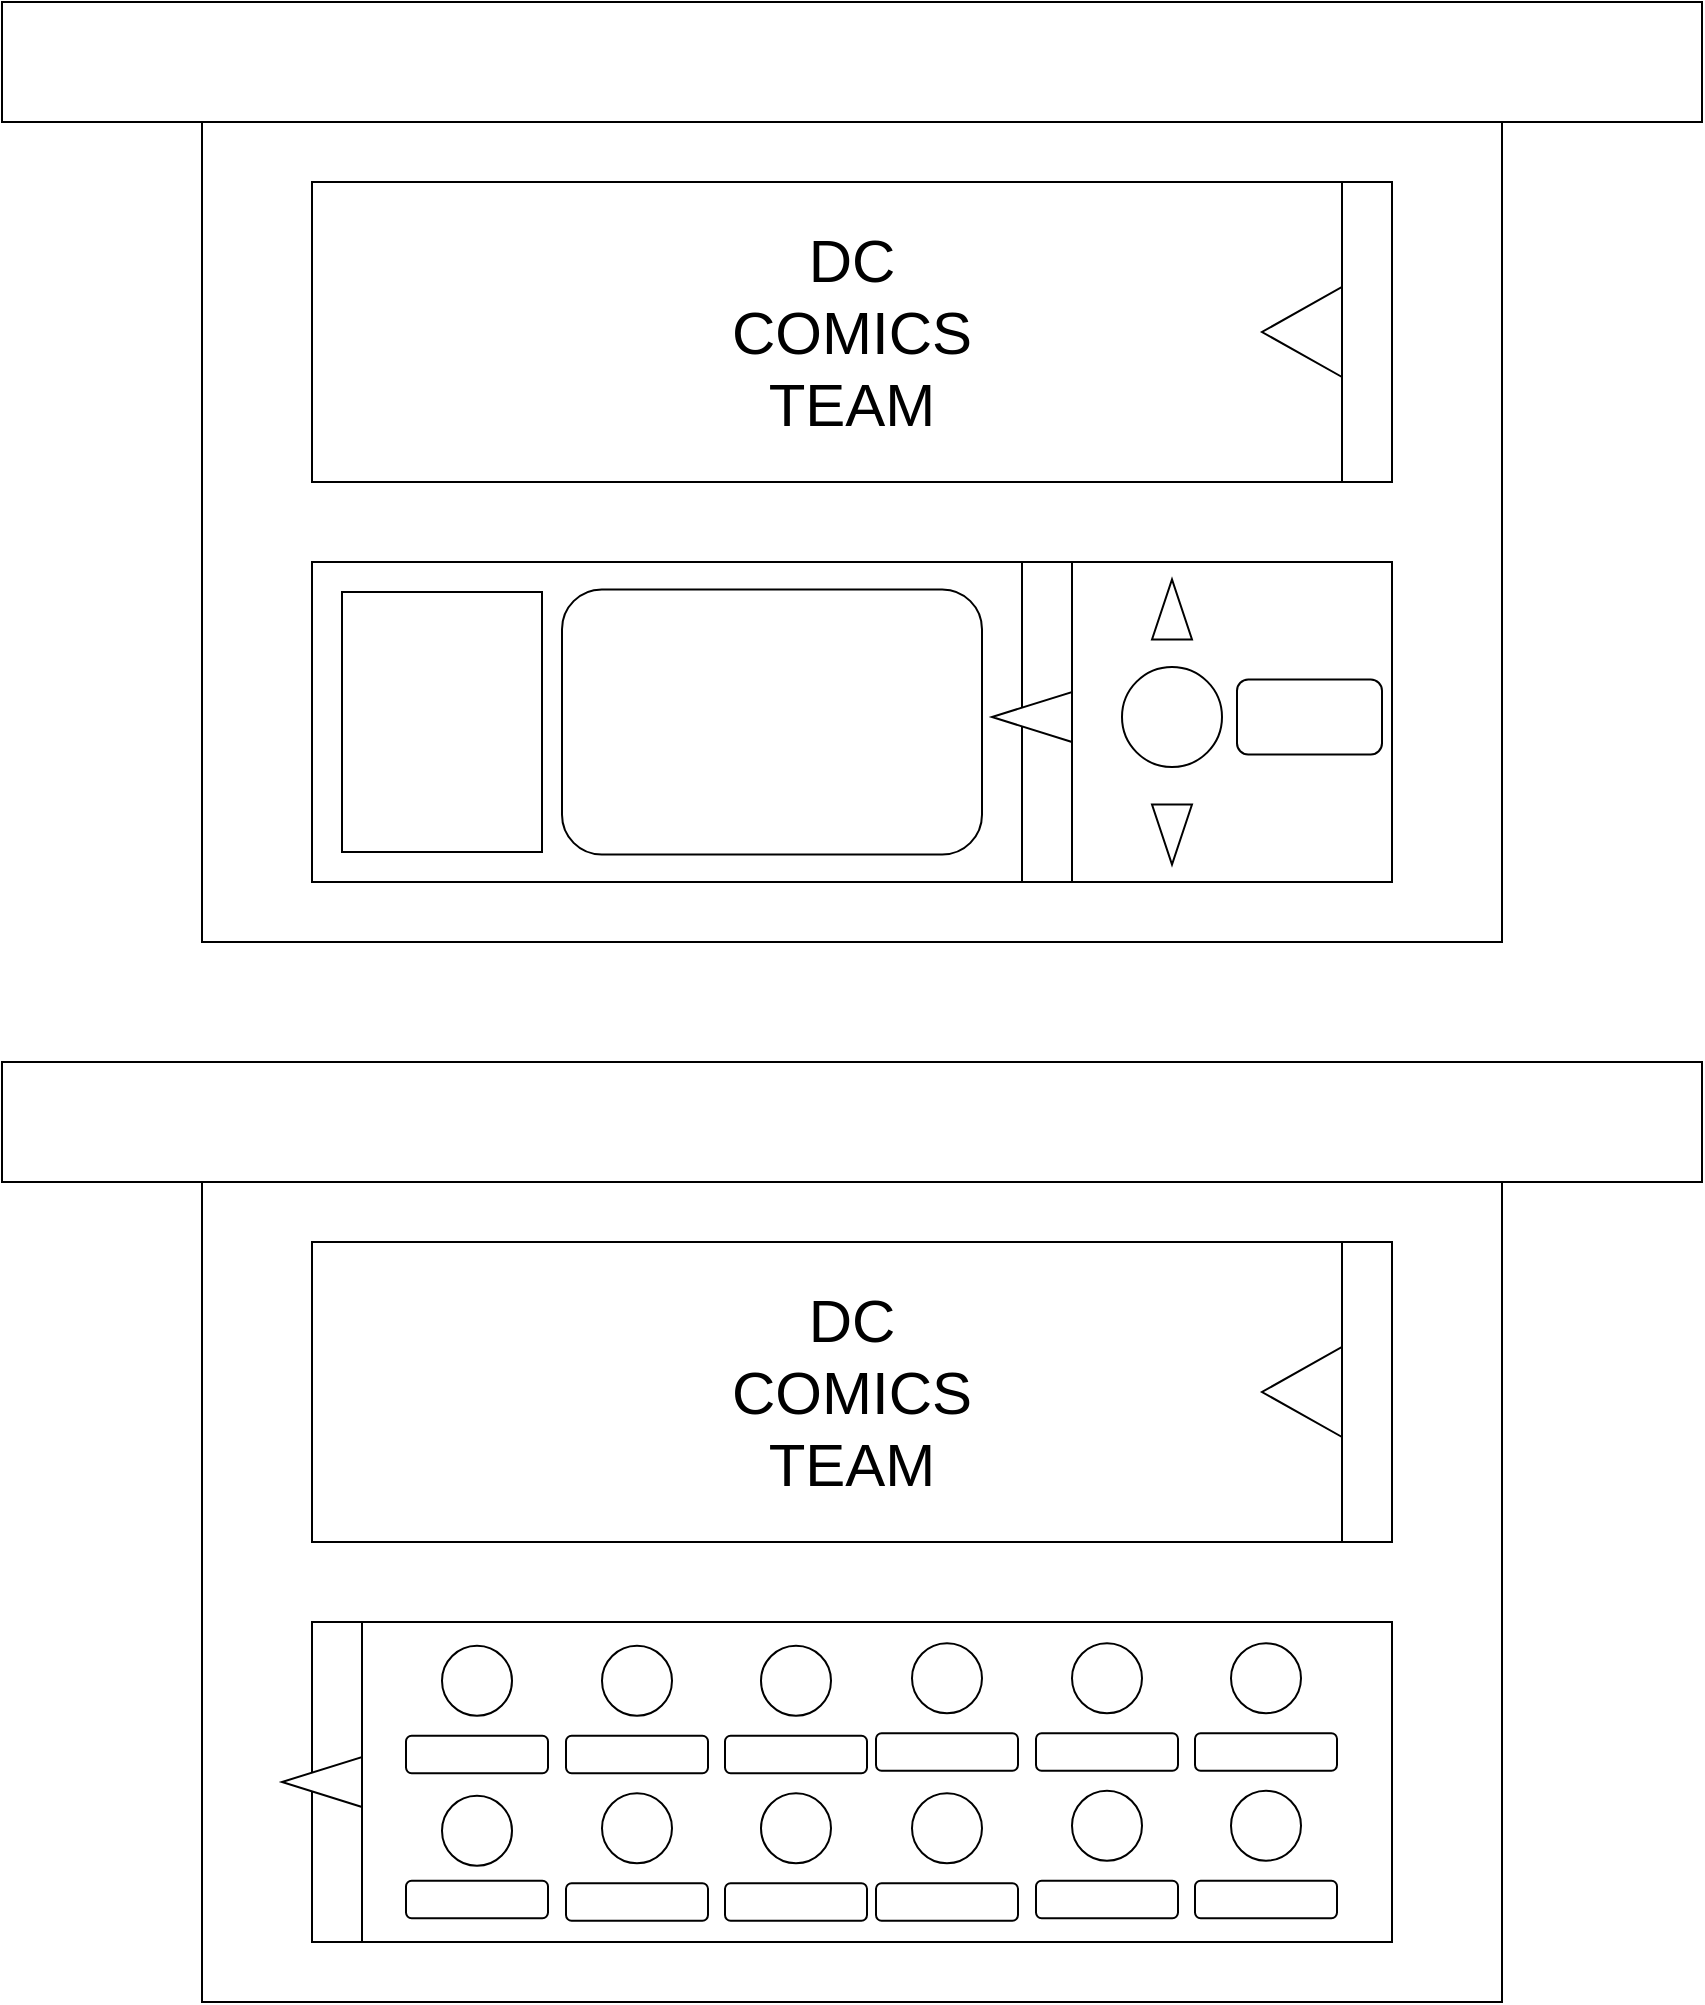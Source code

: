 <mxfile version="15.2.7" type="github">
  <diagram id="IKg_ebhZC7fSNbaLm8Ux" name="Page-1">
    <mxGraphModel dx="920" dy="551" grid="1" gridSize="10" guides="1" tooltips="1" connect="1" arrows="1" fold="1" page="1" pageScale="1" pageWidth="850" pageHeight="1100" math="0" shadow="0">
      <root>
        <mxCell id="0" />
        <mxCell id="1" parent="0" />
        <mxCell id="H_zADwvN2I92ON-QaWAg-1" value="" style="rounded=0;whiteSpace=wrap;html=1;" vertex="1" parent="1">
          <mxGeometry width="850" height="60" as="geometry" />
        </mxCell>
        <mxCell id="H_zADwvN2I92ON-QaWAg-2" value="" style="rounded=0;whiteSpace=wrap;html=1;" vertex="1" parent="1">
          <mxGeometry x="100" y="60" width="650" height="410" as="geometry" />
        </mxCell>
        <mxCell id="H_zADwvN2I92ON-QaWAg-3" value="" style="rounded=0;whiteSpace=wrap;html=1;" vertex="1" parent="1">
          <mxGeometry x="155" y="90" width="515" height="150" as="geometry" />
        </mxCell>
        <mxCell id="H_zADwvN2I92ON-QaWAg-4" value="&lt;font style=&quot;font-size: 30px&quot;&gt;DC COMICS TEAM&lt;/font&gt;" style="text;html=1;strokeColor=none;fillColor=none;align=center;verticalAlign=middle;whiteSpace=wrap;rounded=0;" vertex="1" parent="1">
          <mxGeometry x="405" y="155" width="40" height="20" as="geometry" />
        </mxCell>
        <mxCell id="H_zADwvN2I92ON-QaWAg-6" value="" style="rounded=0;whiteSpace=wrap;html=1;" vertex="1" parent="1">
          <mxGeometry x="670" y="90" width="25" height="150" as="geometry" />
        </mxCell>
        <mxCell id="H_zADwvN2I92ON-QaWAg-8" value="" style="rounded=0;whiteSpace=wrap;html=1;" vertex="1" parent="1">
          <mxGeometry x="155" y="280" width="540" height="160" as="geometry" />
        </mxCell>
        <mxCell id="H_zADwvN2I92ON-QaWAg-11" value="" style="rounded=0;whiteSpace=wrap;html=1;" vertex="1" parent="1">
          <mxGeometry x="170" y="295" width="100" height="130" as="geometry" />
        </mxCell>
        <mxCell id="H_zADwvN2I92ON-QaWAg-12" value="" style="rounded=1;whiteSpace=wrap;html=1;" vertex="1" parent="1">
          <mxGeometry x="280" y="293.75" width="210" height="132.5" as="geometry" />
        </mxCell>
        <mxCell id="H_zADwvN2I92ON-QaWAg-13" value="" style="ellipse;whiteSpace=wrap;html=1;aspect=fixed;" vertex="1" parent="1">
          <mxGeometry x="560" y="332.5" width="50" height="50" as="geometry" />
        </mxCell>
        <mxCell id="H_zADwvN2I92ON-QaWAg-14" value="" style="triangle;whiteSpace=wrap;html=1;rotation=90;" vertex="1" parent="1">
          <mxGeometry x="570" y="406.25" width="30" height="20" as="geometry" />
        </mxCell>
        <mxCell id="H_zADwvN2I92ON-QaWAg-15" value="" style="rounded=1;whiteSpace=wrap;html=1;" vertex="1" parent="1">
          <mxGeometry x="617.5" y="338.75" width="72.5" height="37.5" as="geometry" />
        </mxCell>
        <mxCell id="H_zADwvN2I92ON-QaWAg-16" value="" style="triangle;whiteSpace=wrap;html=1;rotation=-90;" vertex="1" parent="1">
          <mxGeometry x="570" y="293.75" width="30" height="20" as="geometry" />
        </mxCell>
        <mxCell id="H_zADwvN2I92ON-QaWAg-17" value="" style="rounded=0;whiteSpace=wrap;html=1;" vertex="1" parent="1">
          <mxGeometry x="510" y="280" width="25" height="160" as="geometry" />
        </mxCell>
        <mxCell id="H_zADwvN2I92ON-QaWAg-18" value="" style="triangle;whiteSpace=wrap;html=1;rotation=-180;" vertex="1" parent="1">
          <mxGeometry x="630" y="142.5" width="40" height="45" as="geometry" />
        </mxCell>
        <mxCell id="H_zADwvN2I92ON-QaWAg-7" value="" style="triangle;whiteSpace=wrap;html=1;rotation=-180;" vertex="1" parent="1">
          <mxGeometry x="495" y="345" width="40" height="25" as="geometry" />
        </mxCell>
        <mxCell id="H_zADwvN2I92ON-QaWAg-20" value="" style="rounded=0;whiteSpace=wrap;html=1;" vertex="1" parent="1">
          <mxGeometry y="530" width="850" height="60" as="geometry" />
        </mxCell>
        <mxCell id="H_zADwvN2I92ON-QaWAg-21" value="" style="rounded=0;whiteSpace=wrap;html=1;" vertex="1" parent="1">
          <mxGeometry x="100" y="590" width="650" height="410" as="geometry" />
        </mxCell>
        <mxCell id="H_zADwvN2I92ON-QaWAg-22" value="" style="rounded=0;whiteSpace=wrap;html=1;" vertex="1" parent="1">
          <mxGeometry x="155" y="620" width="515" height="150" as="geometry" />
        </mxCell>
        <mxCell id="H_zADwvN2I92ON-QaWAg-23" value="&lt;font style=&quot;font-size: 30px&quot;&gt;DC COMICS TEAM&lt;/font&gt;" style="text;html=1;strokeColor=none;fillColor=none;align=center;verticalAlign=middle;whiteSpace=wrap;rounded=0;" vertex="1" parent="1">
          <mxGeometry x="405" y="685" width="40" height="20" as="geometry" />
        </mxCell>
        <mxCell id="H_zADwvN2I92ON-QaWAg-24" value="" style="rounded=0;whiteSpace=wrap;html=1;" vertex="1" parent="1">
          <mxGeometry x="670" y="620" width="25" height="150" as="geometry" />
        </mxCell>
        <mxCell id="H_zADwvN2I92ON-QaWAg-25" value="" style="rounded=0;whiteSpace=wrap;html=1;" vertex="1" parent="1">
          <mxGeometry x="155" y="810" width="540" height="160" as="geometry" />
        </mxCell>
        <mxCell id="H_zADwvN2I92ON-QaWAg-28" value="" style="ellipse;whiteSpace=wrap;html=1;aspect=fixed;" vertex="1" parent="1">
          <mxGeometry x="220" y="821.87" width="35" height="35" as="geometry" />
        </mxCell>
        <mxCell id="H_zADwvN2I92ON-QaWAg-30" value="" style="rounded=1;whiteSpace=wrap;html=1;" vertex="1" parent="1">
          <mxGeometry x="202" y="866.87" width="71" height="18.75" as="geometry" />
        </mxCell>
        <mxCell id="H_zADwvN2I92ON-QaWAg-32" value="" style="rounded=0;whiteSpace=wrap;html=1;" vertex="1" parent="1">
          <mxGeometry x="155" y="810" width="25" height="160" as="geometry" />
        </mxCell>
        <mxCell id="H_zADwvN2I92ON-QaWAg-33" value="" style="triangle;whiteSpace=wrap;html=1;rotation=-180;" vertex="1" parent="1">
          <mxGeometry x="630" y="672.5" width="40" height="45" as="geometry" />
        </mxCell>
        <mxCell id="H_zADwvN2I92ON-QaWAg-34" value="" style="triangle;whiteSpace=wrap;html=1;rotation=-180;" vertex="1" parent="1">
          <mxGeometry x="140" y="877.5" width="40" height="25" as="geometry" />
        </mxCell>
        <mxCell id="H_zADwvN2I92ON-QaWAg-36" value="" style="ellipse;whiteSpace=wrap;html=1;aspect=fixed;" vertex="1" parent="1">
          <mxGeometry x="220" y="896.87" width="35" height="35" as="geometry" />
        </mxCell>
        <mxCell id="H_zADwvN2I92ON-QaWAg-37" value="" style="rounded=1;whiteSpace=wrap;html=1;" vertex="1" parent="1">
          <mxGeometry x="202" y="939.37" width="71" height="18.75" as="geometry" />
        </mxCell>
        <mxCell id="H_zADwvN2I92ON-QaWAg-38" value="" style="ellipse;whiteSpace=wrap;html=1;aspect=fixed;" vertex="1" parent="1">
          <mxGeometry x="300" y="821.87" width="35" height="35" as="geometry" />
        </mxCell>
        <mxCell id="H_zADwvN2I92ON-QaWAg-39" value="" style="rounded=1;whiteSpace=wrap;html=1;" vertex="1" parent="1">
          <mxGeometry x="282" y="866.87" width="71" height="18.75" as="geometry" />
        </mxCell>
        <mxCell id="H_zADwvN2I92ON-QaWAg-40" value="" style="ellipse;whiteSpace=wrap;html=1;aspect=fixed;" vertex="1" parent="1">
          <mxGeometry x="300" y="895.62" width="35" height="35" as="geometry" />
        </mxCell>
        <mxCell id="H_zADwvN2I92ON-QaWAg-41" value="" style="rounded=1;whiteSpace=wrap;html=1;" vertex="1" parent="1">
          <mxGeometry x="282" y="940.62" width="71" height="18.75" as="geometry" />
        </mxCell>
        <mxCell id="H_zADwvN2I92ON-QaWAg-42" value="" style="ellipse;whiteSpace=wrap;html=1;aspect=fixed;" vertex="1" parent="1">
          <mxGeometry x="379.5" y="821.87" width="35" height="35" as="geometry" />
        </mxCell>
        <mxCell id="H_zADwvN2I92ON-QaWAg-43" value="" style="rounded=1;whiteSpace=wrap;html=1;" vertex="1" parent="1">
          <mxGeometry x="361.5" y="866.87" width="71" height="18.75" as="geometry" />
        </mxCell>
        <mxCell id="H_zADwvN2I92ON-QaWAg-44" value="" style="ellipse;whiteSpace=wrap;html=1;aspect=fixed;" vertex="1" parent="1">
          <mxGeometry x="379.5" y="895.62" width="35" height="35" as="geometry" />
        </mxCell>
        <mxCell id="H_zADwvN2I92ON-QaWAg-45" value="" style="rounded=1;whiteSpace=wrap;html=1;" vertex="1" parent="1">
          <mxGeometry x="361.5" y="940.62" width="71" height="18.75" as="geometry" />
        </mxCell>
        <mxCell id="H_zADwvN2I92ON-QaWAg-46" value="" style="ellipse;whiteSpace=wrap;html=1;aspect=fixed;" vertex="1" parent="1">
          <mxGeometry x="455" y="820.62" width="35" height="35" as="geometry" />
        </mxCell>
        <mxCell id="H_zADwvN2I92ON-QaWAg-47" value="" style="rounded=1;whiteSpace=wrap;html=1;" vertex="1" parent="1">
          <mxGeometry x="437" y="865.62" width="71" height="18.75" as="geometry" />
        </mxCell>
        <mxCell id="H_zADwvN2I92ON-QaWAg-48" value="" style="ellipse;whiteSpace=wrap;html=1;aspect=fixed;" vertex="1" parent="1">
          <mxGeometry x="455" y="895.62" width="35" height="35" as="geometry" />
        </mxCell>
        <mxCell id="H_zADwvN2I92ON-QaWAg-49" value="" style="rounded=1;whiteSpace=wrap;html=1;" vertex="1" parent="1">
          <mxGeometry x="437" y="940.62" width="71" height="18.75" as="geometry" />
        </mxCell>
        <mxCell id="H_zADwvN2I92ON-QaWAg-50" value="" style="ellipse;whiteSpace=wrap;html=1;aspect=fixed;" vertex="1" parent="1">
          <mxGeometry x="535" y="820.62" width="35" height="35" as="geometry" />
        </mxCell>
        <mxCell id="H_zADwvN2I92ON-QaWAg-51" value="" style="rounded=1;whiteSpace=wrap;html=1;" vertex="1" parent="1">
          <mxGeometry x="517" y="865.62" width="71" height="18.75" as="geometry" />
        </mxCell>
        <mxCell id="H_zADwvN2I92ON-QaWAg-52" value="" style="ellipse;whiteSpace=wrap;html=1;aspect=fixed;" vertex="1" parent="1">
          <mxGeometry x="535" y="894.37" width="35" height="35" as="geometry" />
        </mxCell>
        <mxCell id="H_zADwvN2I92ON-QaWAg-53" value="" style="rounded=1;whiteSpace=wrap;html=1;" vertex="1" parent="1">
          <mxGeometry x="517" y="939.37" width="71" height="18.75" as="geometry" />
        </mxCell>
        <mxCell id="H_zADwvN2I92ON-QaWAg-54" value="" style="ellipse;whiteSpace=wrap;html=1;aspect=fixed;" vertex="1" parent="1">
          <mxGeometry x="614.5" y="820.62" width="35" height="35" as="geometry" />
        </mxCell>
        <mxCell id="H_zADwvN2I92ON-QaWAg-55" value="" style="rounded=1;whiteSpace=wrap;html=1;" vertex="1" parent="1">
          <mxGeometry x="596.5" y="865.62" width="71" height="18.75" as="geometry" />
        </mxCell>
        <mxCell id="H_zADwvN2I92ON-QaWAg-56" value="" style="ellipse;whiteSpace=wrap;html=1;aspect=fixed;" vertex="1" parent="1">
          <mxGeometry x="614.5" y="894.37" width="35" height="35" as="geometry" />
        </mxCell>
        <mxCell id="H_zADwvN2I92ON-QaWAg-57" value="" style="rounded=1;whiteSpace=wrap;html=1;" vertex="1" parent="1">
          <mxGeometry x="596.5" y="939.37" width="71" height="18.75" as="geometry" />
        </mxCell>
      </root>
    </mxGraphModel>
  </diagram>
</mxfile>
